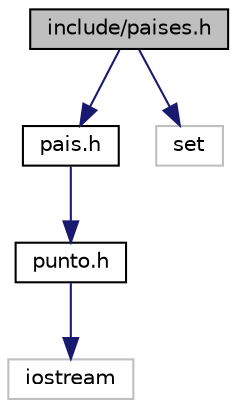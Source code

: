 digraph "include/paises.h"
{
 // LATEX_PDF_SIZE
  edge [fontname="Helvetica",fontsize="10",labelfontname="Helvetica",labelfontsize="10"];
  node [fontname="Helvetica",fontsize="10",shape=record];
  Node1 [label="include/paises.h",height=0.2,width=0.4,color="black", fillcolor="grey75", style="filled", fontcolor="black",tooltip="Fichero cabecera del TDA Paises."];
  Node1 -> Node2 [color="midnightblue",fontsize="10",style="solid",fontname="Helvetica"];
  Node2 [label="pais.h",height=0.2,width=0.4,color="black", fillcolor="white", style="filled",URL="$pais_8h_source.html",tooltip=" "];
  Node2 -> Node3 [color="midnightblue",fontsize="10",style="solid",fontname="Helvetica"];
  Node3 [label="punto.h",height=0.2,width=0.4,color="black", fillcolor="white", style="filled",URL="$punto_8h.html",tooltip="Fichero cabecera del TDA Punto."];
  Node3 -> Node4 [color="midnightblue",fontsize="10",style="solid",fontname="Helvetica"];
  Node4 [label="iostream",height=0.2,width=0.4,color="grey75", fillcolor="white", style="filled",tooltip=" "];
  Node1 -> Node5 [color="midnightblue",fontsize="10",style="solid",fontname="Helvetica"];
  Node5 [label="set",height=0.2,width=0.4,color="grey75", fillcolor="white", style="filled",tooltip=" "];
}

